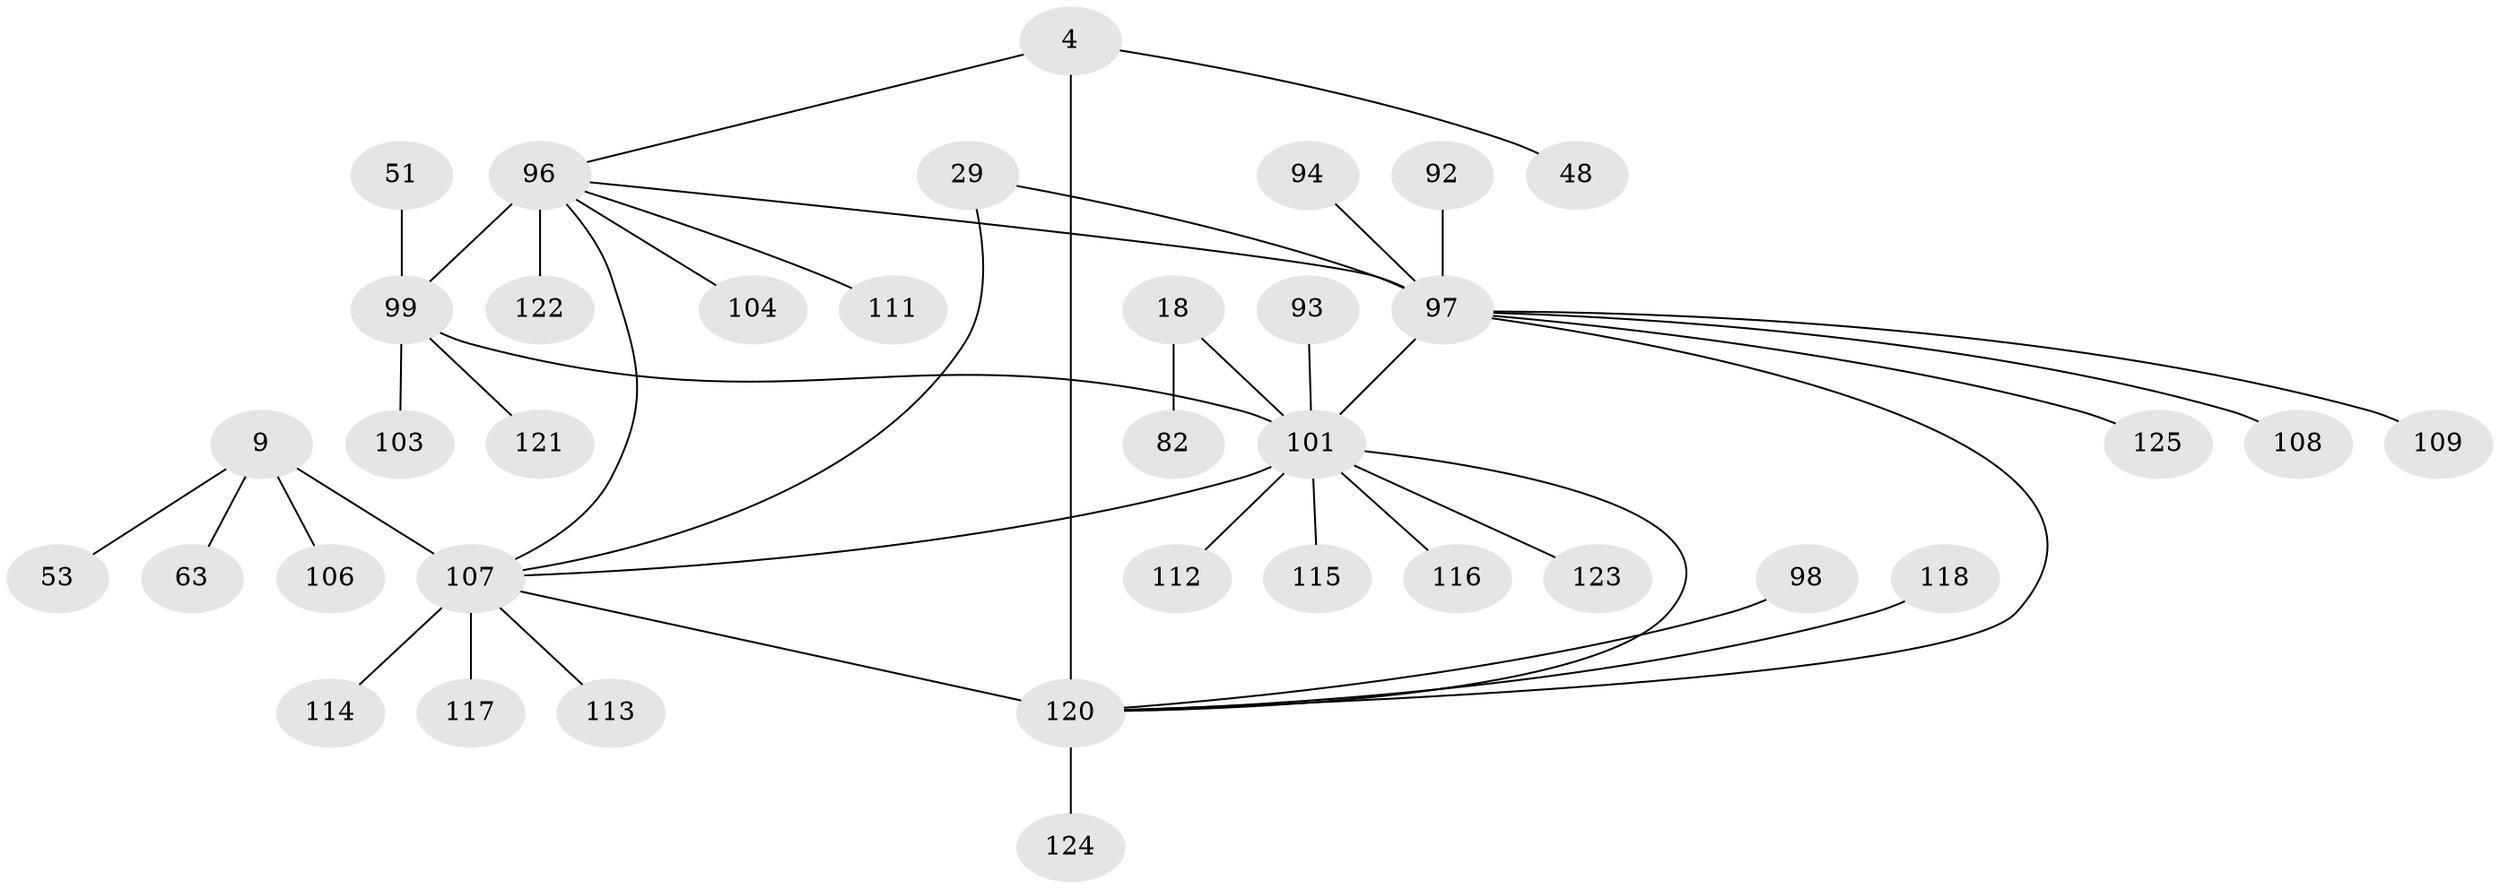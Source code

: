 // original degree distribution, {6: 0.048, 9: 0.056, 11: 0.032, 8: 0.032, 7: 0.04, 10: 0.008, 14: 0.016, 5: 0.016, 13: 0.008, 2: 0.128, 1: 0.616}
// Generated by graph-tools (version 1.1) at 2025/57/03/04/25 21:57:14]
// undirected, 37 vertices, 42 edges
graph export_dot {
graph [start="1"]
  node [color=gray90,style=filled];
  4 [super="+1"];
  9 [super="+8"];
  18 [super="+16"];
  29 [super="+28"];
  48;
  51;
  53;
  63;
  82;
  92;
  93;
  94;
  96 [super="+50+69+71+76+24+65+33+52+68+74+75+22+83+84+88+95"];
  97 [super="+26+36+56+57+58+30+41+67+70+72+89"];
  98;
  99 [super="+23"];
  101 [super="+73+79+81+85+86"];
  103;
  104;
  106;
  107 [super="+102+78"];
  108;
  109;
  111;
  112;
  113 [super="+110"];
  114;
  115;
  116;
  117;
  118;
  120 [super="+80+39+45+49+64+87+90+91"];
  121;
  122;
  123;
  124;
  125 [super="+105+119"];
  4 -- 48;
  4 -- 96;
  4 -- 120 [weight=8];
  9 -- 63;
  9 -- 53;
  9 -- 106;
  9 -- 107 [weight=8];
  18 -- 82;
  18 -- 101 [weight=8];
  29 -- 97 [weight=8];
  29 -- 107;
  51 -- 99;
  92 -- 97;
  93 -- 101;
  94 -- 97;
  96 -- 104;
  96 -- 122;
  96 -- 97 [weight=3];
  96 -- 111;
  96 -- 107 [weight=2];
  96 -- 99 [weight=8];
  97 -- 108;
  97 -- 109;
  97 -- 125;
  97 -- 120 [weight=2];
  97 -- 101 [weight=3];
  98 -- 120;
  99 -- 101;
  99 -- 103;
  99 -- 121;
  101 -- 112;
  101 -- 115;
  101 -- 116;
  101 -- 120 [weight=3];
  101 -- 123;
  101 -- 107 [weight=3];
  107 -- 113;
  107 -- 114;
  107 -- 117;
  107 -- 120;
  118 -- 120;
  120 -- 124;
}
